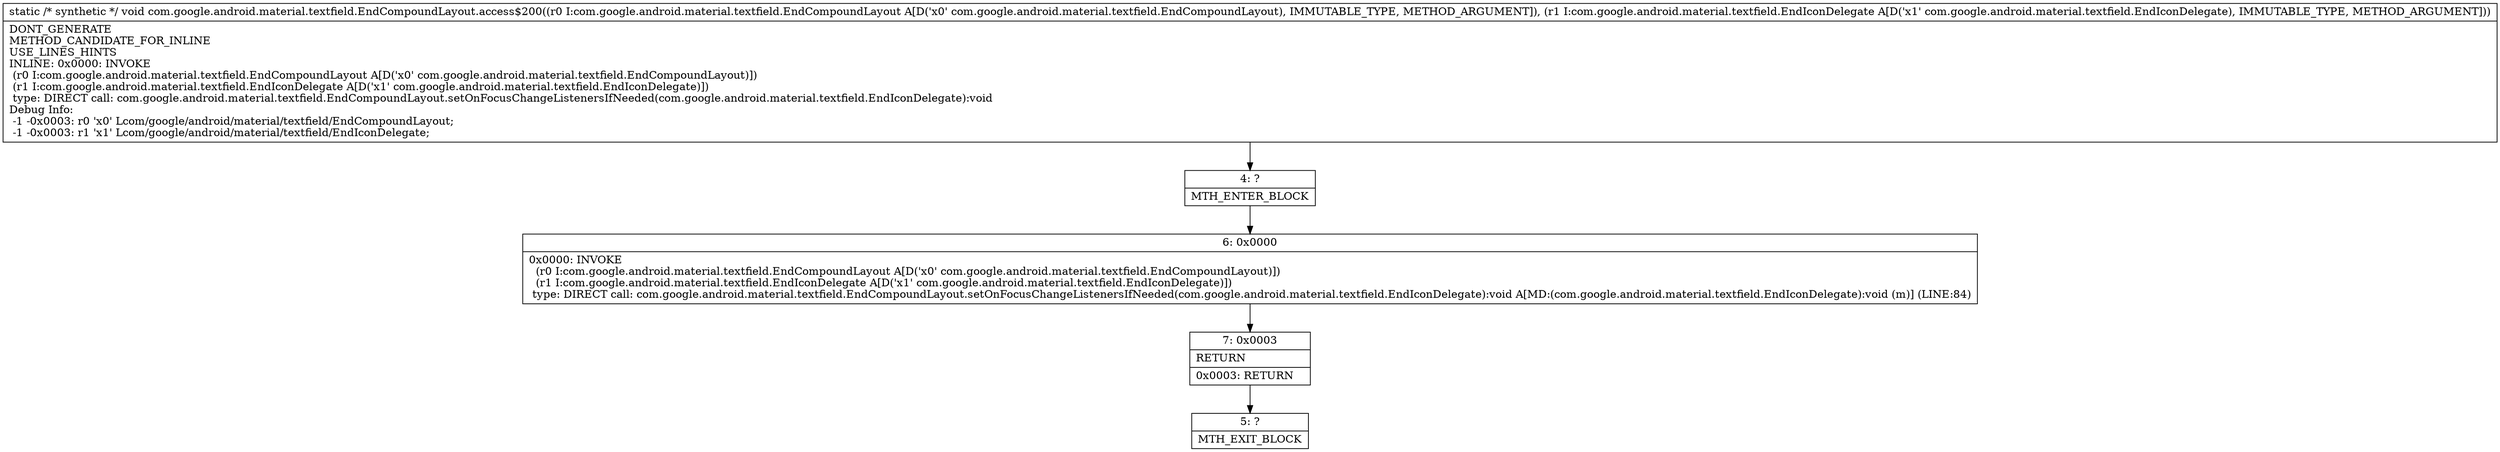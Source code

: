 digraph "CFG forcom.google.android.material.textfield.EndCompoundLayout.access$200(Lcom\/google\/android\/material\/textfield\/EndCompoundLayout;Lcom\/google\/android\/material\/textfield\/EndIconDelegate;)V" {
Node_4 [shape=record,label="{4\:\ ?|MTH_ENTER_BLOCK\l}"];
Node_6 [shape=record,label="{6\:\ 0x0000|0x0000: INVOKE  \l  (r0 I:com.google.android.material.textfield.EndCompoundLayout A[D('x0' com.google.android.material.textfield.EndCompoundLayout)])\l  (r1 I:com.google.android.material.textfield.EndIconDelegate A[D('x1' com.google.android.material.textfield.EndIconDelegate)])\l type: DIRECT call: com.google.android.material.textfield.EndCompoundLayout.setOnFocusChangeListenersIfNeeded(com.google.android.material.textfield.EndIconDelegate):void A[MD:(com.google.android.material.textfield.EndIconDelegate):void (m)] (LINE:84)\l}"];
Node_7 [shape=record,label="{7\:\ 0x0003|RETURN\l|0x0003: RETURN   \l}"];
Node_5 [shape=record,label="{5\:\ ?|MTH_EXIT_BLOCK\l}"];
MethodNode[shape=record,label="{static \/* synthetic *\/ void com.google.android.material.textfield.EndCompoundLayout.access$200((r0 I:com.google.android.material.textfield.EndCompoundLayout A[D('x0' com.google.android.material.textfield.EndCompoundLayout), IMMUTABLE_TYPE, METHOD_ARGUMENT]), (r1 I:com.google.android.material.textfield.EndIconDelegate A[D('x1' com.google.android.material.textfield.EndIconDelegate), IMMUTABLE_TYPE, METHOD_ARGUMENT]))  | DONT_GENERATE\lMETHOD_CANDIDATE_FOR_INLINE\lUSE_LINES_HINTS\lINLINE: 0x0000: INVOKE  \l  (r0 I:com.google.android.material.textfield.EndCompoundLayout A[D('x0' com.google.android.material.textfield.EndCompoundLayout)])\l  (r1 I:com.google.android.material.textfield.EndIconDelegate A[D('x1' com.google.android.material.textfield.EndIconDelegate)])\l type: DIRECT call: com.google.android.material.textfield.EndCompoundLayout.setOnFocusChangeListenersIfNeeded(com.google.android.material.textfield.EndIconDelegate):void\lDebug Info:\l  \-1 \-0x0003: r0 'x0' Lcom\/google\/android\/material\/textfield\/EndCompoundLayout;\l  \-1 \-0x0003: r1 'x1' Lcom\/google\/android\/material\/textfield\/EndIconDelegate;\l}"];
MethodNode -> Node_4;Node_4 -> Node_6;
Node_6 -> Node_7;
Node_7 -> Node_5;
}

